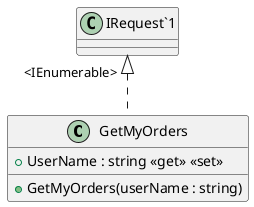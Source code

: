 @startuml GetMyOrders
class GetMyOrders  {
    + UserName : string <<get>> <<set>>
    + GetMyOrders(userName : string)
}
"IRequest`1" "<IEnumerable>" <|.. GetMyOrders
@enduml